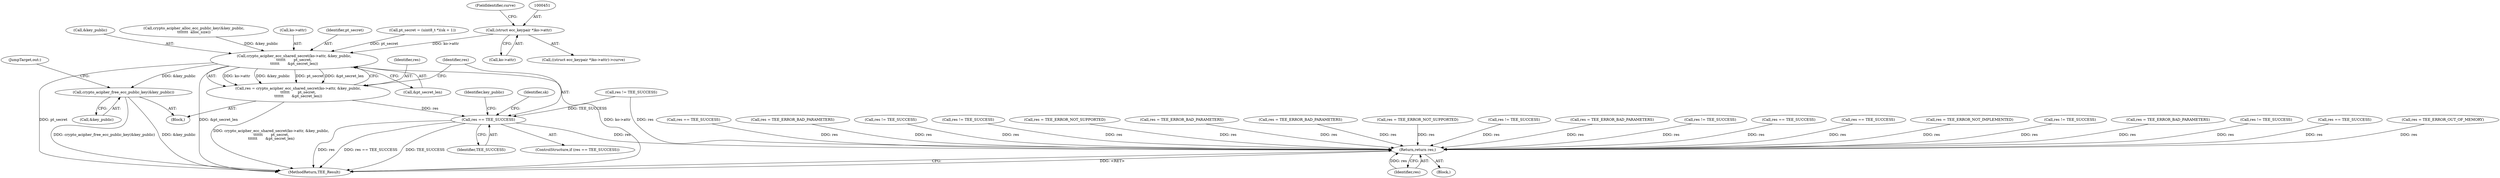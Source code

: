 digraph "0_optee_os_a637243270fc1faae16de059091795c32d86e65e@pointer" {
"1000450" [label="(Call,(struct ecc_keypair *)ko->attr)"];
"1000514" [label="(Call,crypto_acipher_ecc_shared_secret(ko->attr, &key_public,\n\t\t\t\t\t\t       pt_secret,\n\t\t\t\t\t\t       &pt_secret_len))"];
"1000512" [label="(Call,res = crypto_acipher_ecc_shared_secret(ko->attr, &key_public,\n\t\t\t\t\t\t       pt_secret,\n\t\t\t\t\t\t       &pt_secret_len))"];
"1000524" [label="(Call,res == TEE_SUCCESS)"];
"1000857" [label="(Return,return res;)"];
"1000544" [label="(Call,crypto_acipher_free_ecc_public_key(&key_public))"];
"1000857" [label="(Return,return res;)"];
"1000859" [label="(MethodReturn,TEE_Result)"];
"1000513" [label="(Identifier,res)"];
"1000520" [label="(Identifier,pt_secret)"];
"1000598" [label="(Call,res != TEE_SUCCESS)"];
"1000632" [label="(Call,res == TEE_SUCCESS)"];
"1000854" [label="(JumpTarget,out:)"];
"1000354" [label="(Call,res = TEE_ERROR_OUT_OF_MEMORY)"];
"1000858" [label="(Identifier,res)"];
"1000324" [label="(Call,res == TEE_SUCCESS)"];
"1000450" [label="(Call,(struct ecc_keypair *)ko->attr)"];
"1000514" [label="(Call,crypto_acipher_ecc_shared_secret(ko->attr, &key_public,\n\t\t\t\t\t\t       pt_secret,\n\t\t\t\t\t\t       &pt_secret_len))"];
"1000521" [label="(Call,&pt_secret_len)"];
"1000265" [label="(Call,res = TEE_ERROR_BAD_PARAMETERS)"];
"1000190" [label="(Call,res != TEE_SUCCESS)"];
"1000204" [label="(Call,res != TEE_SUCCESS)"];
"1000851" [label="(Call,res = TEE_ERROR_NOT_SUPPORTED)"];
"1000500" [label="(Call,pt_secret = (uint8_t *)(sk + 1))"];
"1000518" [label="(Call,&key_public)"];
"1000545" [label="(Call,&key_public)"];
"1000512" [label="(Call,res = crypto_acipher_ecc_shared_secret(ko->attr, &key_public,\n\t\t\t\t\t\t       pt_secret,\n\t\t\t\t\t\t       &pt_secret_len))"];
"1000436" [label="(Call,crypto_acipher_alloc_ecc_public_key(&key_public,\n\t\t\t\t\t\t\t  alloc_size))"];
"1000452" [label="(Call,ko->attr)"];
"1000524" [label="(Call,res == TEE_SUCCESS)"];
"1000808" [label="(Call,res = TEE_ERROR_BAD_PARAMETERS)"];
"1000546" [label="(Identifier,key_public)"];
"1000395" [label="(Call,res = TEE_ERROR_BAD_PARAMETERS)"];
"1000455" [label="(FieldIdentifier,curve)"];
"1000515" [label="(Call,ko->attr)"];
"1000238" [label="(Call,res = TEE_ERROR_NOT_SUPPORTED)"];
"1000523" [label="(ControlStructure,if (res == TEE_SUCCESS))"];
"1000697" [label="(Call,res != TEE_SUCCESS)"];
"1000544" [label="(Call,crypto_acipher_free_ecc_public_key(&key_public))"];
"1000609" [label="(Call,res = TEE_ERROR_BAD_PARAMETERS)"];
"1000797" [label="(Call,res != TEE_SUCCESS)"];
"1000729" [label="(Call,res == TEE_SUCCESS)"];
"1000830" [label="(Call,res == TEE_SUCCESS)"];
"1000369" [label="(Block,)"];
"1000530" [label="(Identifier,sk)"];
"1000430" [label="(Call,res = TEE_ERROR_NOT_IMPLEMENTED)"];
"1000526" [label="(Identifier,TEE_SUCCESS)"];
"1000449" [label="(Call,((struct ecc_keypair *)ko->attr)->curve)"];
"1000525" [label="(Identifier,res)"];
"1000217" [label="(Call,res != TEE_SUCCESS)"];
"1000113" [label="(Block,)"];
"1000441" [label="(Call,res != TEE_SUCCESS)"];
"1000708" [label="(Call,res = TEE_ERROR_BAD_PARAMETERS)"];
"1000450" -> "1000449"  [label="AST: "];
"1000450" -> "1000452"  [label="CFG: "];
"1000451" -> "1000450"  [label="AST: "];
"1000452" -> "1000450"  [label="AST: "];
"1000455" -> "1000450"  [label="CFG: "];
"1000450" -> "1000514"  [label="DDG: ko->attr"];
"1000514" -> "1000512"  [label="AST: "];
"1000514" -> "1000521"  [label="CFG: "];
"1000515" -> "1000514"  [label="AST: "];
"1000518" -> "1000514"  [label="AST: "];
"1000520" -> "1000514"  [label="AST: "];
"1000521" -> "1000514"  [label="AST: "];
"1000512" -> "1000514"  [label="CFG: "];
"1000514" -> "1000859"  [label="DDG: pt_secret"];
"1000514" -> "1000859"  [label="DDG: ko->attr"];
"1000514" -> "1000859"  [label="DDG: &pt_secret_len"];
"1000514" -> "1000512"  [label="DDG: ko->attr"];
"1000514" -> "1000512"  [label="DDG: &key_public"];
"1000514" -> "1000512"  [label="DDG: pt_secret"];
"1000514" -> "1000512"  [label="DDG: &pt_secret_len"];
"1000436" -> "1000514"  [label="DDG: &key_public"];
"1000500" -> "1000514"  [label="DDG: pt_secret"];
"1000514" -> "1000544"  [label="DDG: &key_public"];
"1000512" -> "1000369"  [label="AST: "];
"1000513" -> "1000512"  [label="AST: "];
"1000525" -> "1000512"  [label="CFG: "];
"1000512" -> "1000859"  [label="DDG: crypto_acipher_ecc_shared_secret(ko->attr, &key_public,\n\t\t\t\t\t\t       pt_secret,\n\t\t\t\t\t\t       &pt_secret_len)"];
"1000512" -> "1000524"  [label="DDG: res"];
"1000524" -> "1000523"  [label="AST: "];
"1000524" -> "1000526"  [label="CFG: "];
"1000525" -> "1000524"  [label="AST: "];
"1000526" -> "1000524"  [label="AST: "];
"1000530" -> "1000524"  [label="CFG: "];
"1000546" -> "1000524"  [label="CFG: "];
"1000524" -> "1000859"  [label="DDG: res"];
"1000524" -> "1000859"  [label="DDG: res == TEE_SUCCESS"];
"1000524" -> "1000859"  [label="DDG: TEE_SUCCESS"];
"1000441" -> "1000524"  [label="DDG: TEE_SUCCESS"];
"1000524" -> "1000857"  [label="DDG: res"];
"1000857" -> "1000113"  [label="AST: "];
"1000857" -> "1000858"  [label="CFG: "];
"1000858" -> "1000857"  [label="AST: "];
"1000859" -> "1000857"  [label="CFG: "];
"1000857" -> "1000859"  [label="DDG: <RET>"];
"1000858" -> "1000857"  [label="DDG: res"];
"1000395" -> "1000857"  [label="DDG: res"];
"1000708" -> "1000857"  [label="DDG: res"];
"1000729" -> "1000857"  [label="DDG: res"];
"1000598" -> "1000857"  [label="DDG: res"];
"1000238" -> "1000857"  [label="DDG: res"];
"1000609" -> "1000857"  [label="DDG: res"];
"1000265" -> "1000857"  [label="DDG: res"];
"1000430" -> "1000857"  [label="DDG: res"];
"1000354" -> "1000857"  [label="DDG: res"];
"1000830" -> "1000857"  [label="DDG: res"];
"1000441" -> "1000857"  [label="DDG: res"];
"1000632" -> "1000857"  [label="DDG: res"];
"1000851" -> "1000857"  [label="DDG: res"];
"1000190" -> "1000857"  [label="DDG: res"];
"1000217" -> "1000857"  [label="DDG: res"];
"1000808" -> "1000857"  [label="DDG: res"];
"1000797" -> "1000857"  [label="DDG: res"];
"1000324" -> "1000857"  [label="DDG: res"];
"1000204" -> "1000857"  [label="DDG: res"];
"1000697" -> "1000857"  [label="DDG: res"];
"1000544" -> "1000369"  [label="AST: "];
"1000544" -> "1000545"  [label="CFG: "];
"1000545" -> "1000544"  [label="AST: "];
"1000854" -> "1000544"  [label="CFG: "];
"1000544" -> "1000859"  [label="DDG: &key_public"];
"1000544" -> "1000859"  [label="DDG: crypto_acipher_free_ecc_public_key(&key_public)"];
}
